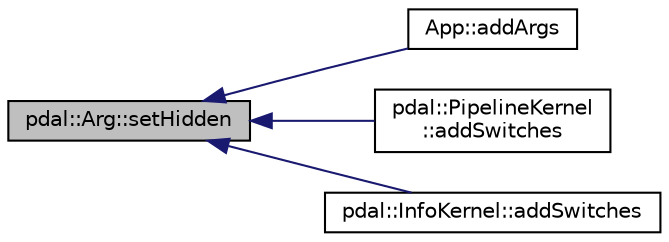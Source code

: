 digraph "pdal::Arg::setHidden"
{
  edge [fontname="Helvetica",fontsize="10",labelfontname="Helvetica",labelfontsize="10"];
  node [fontname="Helvetica",fontsize="10",shape=record];
  rankdir="LR";
  Node1 [label="pdal::Arg::setHidden",height=0.2,width=0.4,color="black", fillcolor="grey75", style="filled", fontcolor="black"];
  Node1 -> Node2 [dir="back",color="midnightblue",fontsize="10",style="solid",fontname="Helvetica"];
  Node2 [label="App::addArgs",height=0.2,width=0.4,color="black", fillcolor="white", style="filled",URL="$classApp.html#a22b388ef20398d87e238367a2d5fa2fc"];
  Node1 -> Node3 [dir="back",color="midnightblue",fontsize="10",style="solid",fontname="Helvetica"];
  Node3 [label="pdal::PipelineKernel\l::addSwitches",height=0.2,width=0.4,color="black", fillcolor="white", style="filled",URL="$classpdal_1_1PipelineKernel.html#a155cc56428725641fa476db77b3ca1fb"];
  Node1 -> Node4 [dir="back",color="midnightblue",fontsize="10",style="solid",fontname="Helvetica"];
  Node4 [label="pdal::InfoKernel::addSwitches",height=0.2,width=0.4,color="black", fillcolor="white", style="filled",URL="$classpdal_1_1InfoKernel.html#a7e54dd349c99c13e4f1ed9fc92e6c51a"];
}

